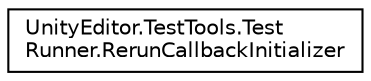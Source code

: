 digraph "Graphical Class Hierarchy"
{
 // LATEX_PDF_SIZE
  edge [fontname="Helvetica",fontsize="10",labelfontname="Helvetica",labelfontsize="10"];
  node [fontname="Helvetica",fontsize="10",shape=record];
  rankdir="LR";
  Node0 [label="UnityEditor.TestTools.Test\lRunner.RerunCallbackInitializer",height=0.2,width=0.4,color="black", fillcolor="white", style="filled",URL="$class_unity_editor_1_1_test_tools_1_1_test_runner_1_1_rerun_callback_initializer.html",tooltip=" "];
}
